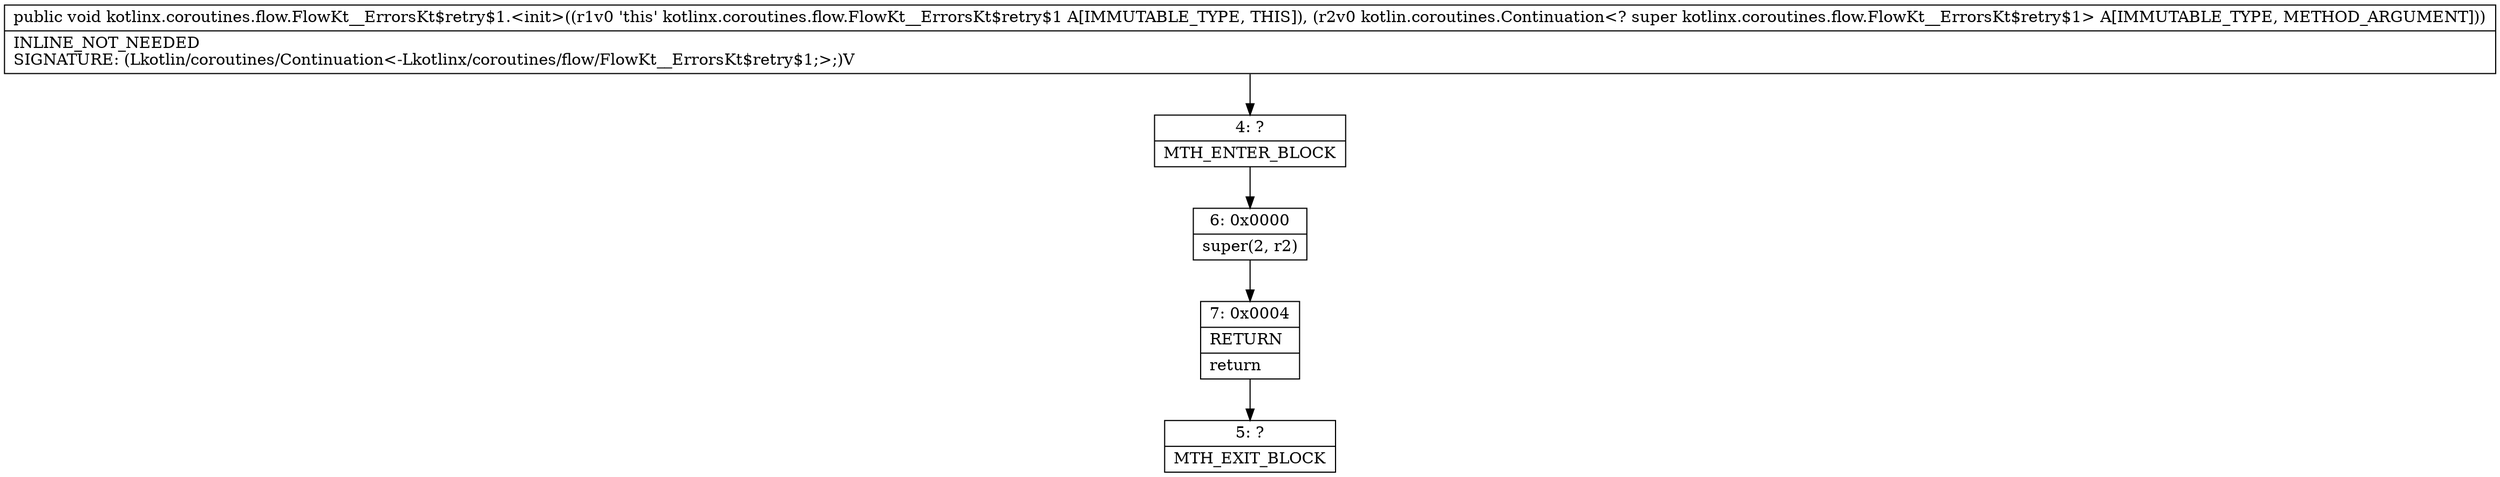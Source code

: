 digraph "CFG forkotlinx.coroutines.flow.FlowKt__ErrorsKt$retry$1.\<init\>(Lkotlin\/coroutines\/Continuation;)V" {
Node_4 [shape=record,label="{4\:\ ?|MTH_ENTER_BLOCK\l}"];
Node_6 [shape=record,label="{6\:\ 0x0000|super(2, r2)\l}"];
Node_7 [shape=record,label="{7\:\ 0x0004|RETURN\l|return\l}"];
Node_5 [shape=record,label="{5\:\ ?|MTH_EXIT_BLOCK\l}"];
MethodNode[shape=record,label="{public void kotlinx.coroutines.flow.FlowKt__ErrorsKt$retry$1.\<init\>((r1v0 'this' kotlinx.coroutines.flow.FlowKt__ErrorsKt$retry$1 A[IMMUTABLE_TYPE, THIS]), (r2v0 kotlin.coroutines.Continuation\<? super kotlinx.coroutines.flow.FlowKt__ErrorsKt$retry$1\> A[IMMUTABLE_TYPE, METHOD_ARGUMENT]))  | INLINE_NOT_NEEDED\lSIGNATURE: (Lkotlin\/coroutines\/Continuation\<\-Lkotlinx\/coroutines\/flow\/FlowKt__ErrorsKt$retry$1;\>;)V\l}"];
MethodNode -> Node_4;Node_4 -> Node_6;
Node_6 -> Node_7;
Node_7 -> Node_5;
}

